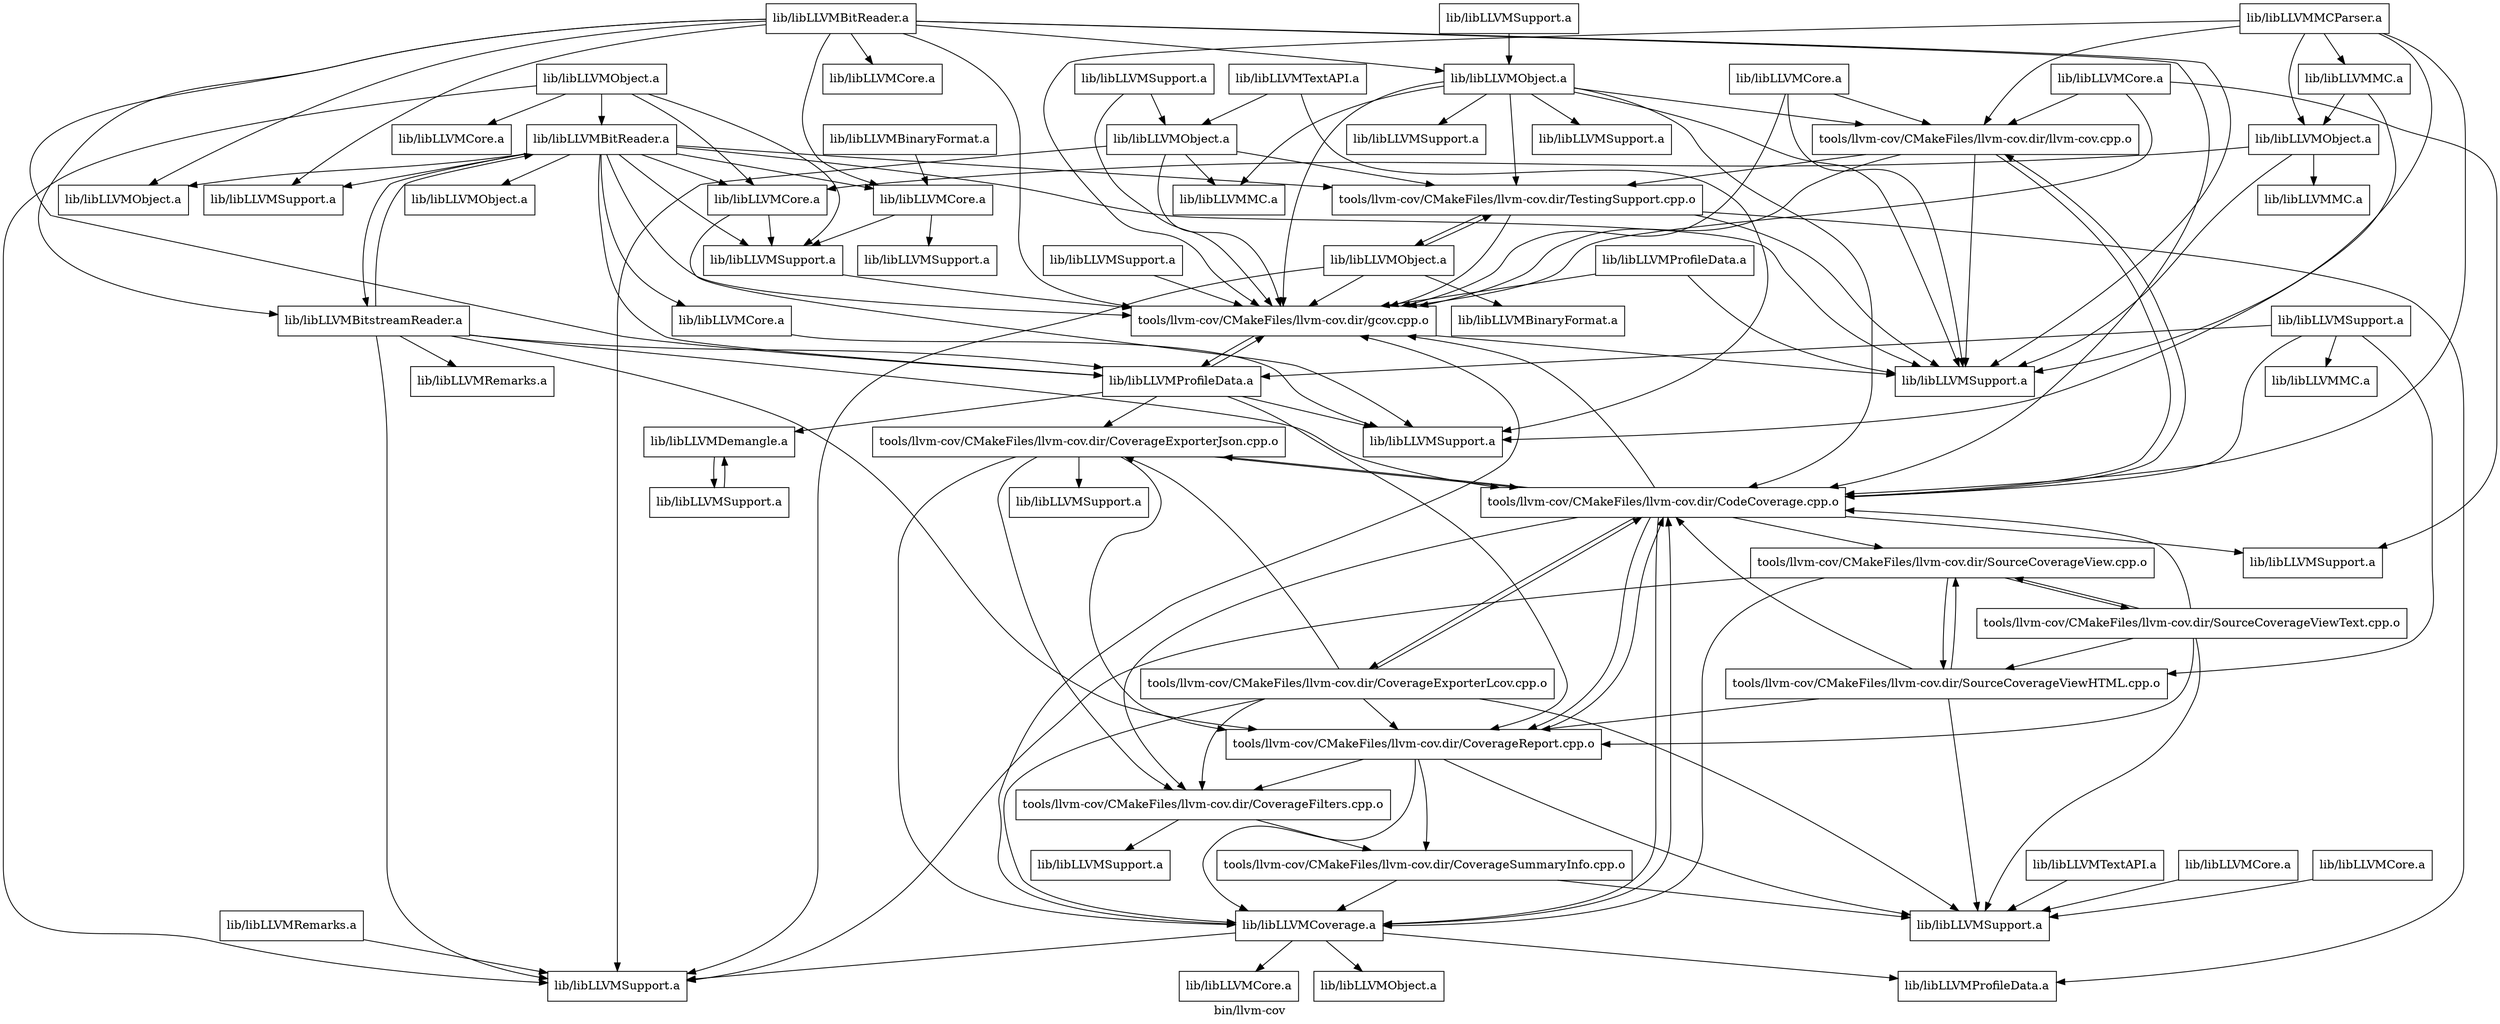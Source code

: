 digraph "bin/llvm-cov" {
	label="bin/llvm-cov";

	Node0x55abf289a3e8 [shape=record,shape=record,label="{tools/llvm-cov/CMakeFiles/llvm-cov.dir/llvm-cov.cpp.o}"];
	Node0x55abf289a3e8 -> Node0x55abf289aba0;
	Node0x55abf289a3e8 -> Node0x55abf2899b60;
	Node0x55abf289a3e8 -> Node0x55abf28a3690;
	Node0x55abf289a3e8 -> Node0x55abf289fad8;
	Node0x55abf289aba0 [shape=record,shape=record,label="{tools/llvm-cov/CMakeFiles/llvm-cov.dir/gcov.cpp.o}"];
	Node0x55abf289aba0 -> Node0x55abf289fad8;
	Node0x55abf289aba0 -> Node0x55abf289ba40;
	Node0x55abf2899b60 [shape=record,shape=record,label="{tools/llvm-cov/CMakeFiles/llvm-cov.dir/CodeCoverage.cpp.o}"];
	Node0x55abf2899b60 -> Node0x55abf289a3e8;
	Node0x55abf2899b60 -> Node0x55abf289aba0;
	Node0x55abf2899b60 -> Node0x55abf289f180;
	Node0x55abf2899b60 -> Node0x55abf289e140;
	Node0x55abf2899b60 -> Node0x55abf289ed08;
	Node0x55abf2899b60 -> Node0x55abf289dbf8;
	Node0x55abf2899b60 -> Node0x55abf289b428;
	Node0x55abf2899b60 -> Node0x55abf28a1268;
	Node0x55abf2899b60 -> Node0x55abf28a2720;
	Node0x55abf28a3690 [shape=record,shape=record,label="{tools/llvm-cov/CMakeFiles/llvm-cov.dir/TestingSupport.cpp.o}"];
	Node0x55abf28a3690 -> Node0x55abf289aba0;
	Node0x55abf28a3690 -> Node0x55abf289fad8;
	Node0x55abf28a3690 -> Node0x55abf28a5b20;
	Node0x55abf28a3690 -> Node0x55abf289b080;
	Node0x55abf289fad8 [shape=record,shape=record,label="{lib/libLLVMSupport.a}"];
	Node0x55abf289ba40 [shape=record,shape=record,label="{lib/libLLVMProfileData.a}"];
	Node0x55abf289ba40 -> Node0x55abf289aba0;
	Node0x55abf289ba40 -> Node0x55abf289f180;
	Node0x55abf289ba40 -> Node0x55abf289dbf8;
	Node0x55abf289ba40 -> Node0x55abf289e480;
	Node0x55abf289ba40 -> Node0x55abf28a5298;
	Node0x55abf289f180 [shape=record,shape=record,label="{tools/llvm-cov/CMakeFiles/llvm-cov.dir/CoverageExporterJson.cpp.o}"];
	Node0x55abf289f180 -> Node0x55abf2899b60;
	Node0x55abf289f180 -> Node0x55abf289ed08;
	Node0x55abf289f180 -> Node0x55abf289dbf8;
	Node0x55abf289f180 -> Node0x55abf28a21d8;
	Node0x55abf289f180 -> Node0x55abf28a2720;
	Node0x55abf289e140 [shape=record,shape=record,label="{tools/llvm-cov/CMakeFiles/llvm-cov.dir/CoverageExporterLcov.cpp.o}"];
	Node0x55abf289e140 -> Node0x55abf2899b60;
	Node0x55abf289e140 -> Node0x55abf289f180;
	Node0x55abf289e140 -> Node0x55abf289ed08;
	Node0x55abf289e140 -> Node0x55abf289dbf8;
	Node0x55abf289e140 -> Node0x55abf28a3f18;
	Node0x55abf289e140 -> Node0x55abf28a2720;
	Node0x55abf289ed08 [shape=record,shape=record,label="{tools/llvm-cov/CMakeFiles/llvm-cov.dir/CoverageFilters.cpp.o}"];
	Node0x55abf289ed08 -> Node0x55abf289cc88;
	Node0x55abf289ed08 -> Node0x55abf28a20a0;
	Node0x55abf289dbf8 [shape=record,shape=record,label="{tools/llvm-cov/CMakeFiles/llvm-cov.dir/CoverageReport.cpp.o}"];
	Node0x55abf289dbf8 -> Node0x55abf2899b60;
	Node0x55abf289dbf8 -> Node0x55abf289ed08;
	Node0x55abf289dbf8 -> Node0x55abf289cc88;
	Node0x55abf289dbf8 -> Node0x55abf28a3f18;
	Node0x55abf289dbf8 -> Node0x55abf28a2720;
	Node0x55abf289b428 [shape=record,shape=record,label="{tools/llvm-cov/CMakeFiles/llvm-cov.dir/SourceCoverageView.cpp.o}"];
	Node0x55abf289b428 -> Node0x55abf28a3d78;
	Node0x55abf289b428 -> Node0x55abf28a32e8;
	Node0x55abf289b428 -> Node0x55abf28a00f0;
	Node0x55abf289b428 -> Node0x55abf28a2720;
	Node0x55abf28a1268 [shape=record,shape=record,label="{lib/libLLVMSupport.a}"];
	Node0x55abf28a2720 [shape=record,shape=record,label="{lib/libLLVMCoverage.a}"];
	Node0x55abf28a2720 -> Node0x55abf289aba0;
	Node0x55abf28a2720 -> Node0x55abf2899b60;
	Node0x55abf28a2720 -> Node0x55abf28a00f0;
	Node0x55abf28a2720 -> Node0x55abf289b700;
	Node0x55abf28a2720 -> Node0x55abf289bff0;
	Node0x55abf28a2720 -> Node0x55abf289b080;
	Node0x55abf28a21d8 [shape=record,shape=record,label="{lib/libLLVMSupport.a}"];
	Node0x55abf28a3f18 [shape=record,shape=record,label="{lib/libLLVMSupport.a}"];
	Node0x55abf289cc88 [shape=record,shape=record,label="{tools/llvm-cov/CMakeFiles/llvm-cov.dir/CoverageSummaryInfo.cpp.o}"];
	Node0x55abf289cc88 -> Node0x55abf28a3f18;
	Node0x55abf289cc88 -> Node0x55abf28a2720;
	Node0x55abf28a20a0 [shape=record,shape=record,label="{lib/libLLVMSupport.a}"];
	Node0x55abf28a3d78 [shape=record,shape=record,label="{tools/llvm-cov/CMakeFiles/llvm-cov.dir/SourceCoverageViewHTML.cpp.o}"];
	Node0x55abf28a3d78 -> Node0x55abf2899b60;
	Node0x55abf28a3d78 -> Node0x55abf289dbf8;
	Node0x55abf28a3d78 -> Node0x55abf289b428;
	Node0x55abf28a3d78 -> Node0x55abf28a3f18;
	Node0x55abf28a32e8 [shape=record,shape=record,label="{tools/llvm-cov/CMakeFiles/llvm-cov.dir/SourceCoverageViewText.cpp.o}"];
	Node0x55abf28a32e8 -> Node0x55abf2899b60;
	Node0x55abf28a32e8 -> Node0x55abf289dbf8;
	Node0x55abf28a32e8 -> Node0x55abf289b428;
	Node0x55abf28a32e8 -> Node0x55abf28a3d78;
	Node0x55abf28a32e8 -> Node0x55abf28a3f18;
	Node0x55abf28a00f0 [shape=record,shape=record,label="{lib/libLLVMSupport.a}"];
	Node0x55abf28a5b20 [shape=record,shape=record,label="{lib/libLLVMObject.a}"];
	Node0x55abf28a5b20 -> Node0x55abf289aba0;
	Node0x55abf28a5b20 -> Node0x55abf28a3690;
	Node0x55abf28a5b20 -> Node0x55abf28a00f0;
	Node0x55abf28a5b20 -> Node0x55abf28a0e58;
	Node0x55abf289b080 [shape=record,shape=record,label="{lib/libLLVMProfileData.a}"];
	Node0x55abf28a0e58 [shape=record,shape=record,label="{lib/libLLVMBinaryFormat.a}"];
	Node0x55abf289ac70 [shape=record,shape=record,label="{lib/libLLVMCore.a}"];
	Node0x55abf289ac70 -> Node0x55abf289e480;
	Node0x55abf289ac70 -> Node0x55abf289f3f0;
	Node0x55abf289e480 [shape=record,shape=record,label="{lib/libLLVMSupport.a}"];
	Node0x55abf289f3f0 [shape=record,shape=record,label="{lib/libLLVMSupport.a}"];
	Node0x55abf289f3f0 -> Node0x55abf289aba0;
	Node0x55abf289f5f8 [shape=record,shape=record,label="{lib/libLLVMCore.a}"];
	Node0x55abf289f5f8 -> Node0x55abf289e480;
	Node0x55abf289fce0 [shape=record,shape=record,label="{lib/libLLVMCore.a}"];
	Node0x55abf289fce0 -> Node0x55abf289a3e8;
	Node0x55abf289fce0 -> Node0x55abf289aba0;
	Node0x55abf289fce0 -> Node0x55abf289fad8;
	Node0x55abf28a0638 [shape=record,shape=record,label="{lib/libLLVMSupport.a}"];
	Node0x55abf28a0638 -> Node0x55abf289aba0;
	Node0x55abf289ea30 [shape=record,shape=record,label="{lib/libLLVMCore.a}"];
	Node0x55abf289ea30 -> Node0x55abf28a3f18;
	Node0x55abf28a2650 [shape=record,shape=record,label="{lib/libLLVMCore.a}"];
	Node0x55abf28a2650 -> Node0x55abf28a3f18;
	Node0x55abf28a0f28 [shape=record,shape=record,label="{lib/libLLVMObject.a}"];
	Node0x55abf28a0f28 -> Node0x55abf28a00f0;
	Node0x55abf28a0f28 -> Node0x55abf289ac70;
	Node0x55abf28a0f28 -> Node0x55abf289f3f0;
	Node0x55abf28a0f28 -> Node0x55abf2899c98;
	Node0x55abf28a0f28 -> Node0x55abf289b630;
	Node0x55abf2899c98 [shape=record,shape=record,label="{lib/libLLVMCore.a}"];
	Node0x55abf289b630 [shape=record,shape=record,label="{lib/libLLVMBitReader.a}"];
	Node0x55abf289b630 -> Node0x55abf289aba0;
	Node0x55abf289b630 -> Node0x55abf28a3690;
	Node0x55abf289b630 -> Node0x55abf289fad8;
	Node0x55abf289b630 -> Node0x55abf289b358;
	Node0x55abf289b630 -> Node0x55abf289ac70;
	Node0x55abf289b630 -> Node0x55abf289f3f0;
	Node0x55abf289b630 -> Node0x55abf289f5f8;
	Node0x55abf289b630 -> Node0x55abf289acd8;
	Node0x55abf289b630 -> Node0x55abf28a0b18;
	Node0x55abf289b630 -> Node0x55abf289ba40;
	Node0x55abf289b630 -> Node0x55abf28a06a0;
	Node0x55abf289b630 -> Node0x55abf28a4940;
	Node0x55abf289b698 [shape=record,shape=record,label="{lib/libLLVMObject.a}"];
	Node0x55abf289b698 -> Node0x55abf289a3e8;
	Node0x55abf289b698 -> Node0x55abf289aba0;
	Node0x55abf289b698 -> Node0x55abf2899b60;
	Node0x55abf289b698 -> Node0x55abf28a3690;
	Node0x55abf289b698 -> Node0x55abf289fad8;
	Node0x55abf289b698 -> Node0x55abf28a1e98;
	Node0x55abf289b698 -> Node0x55abf28995b0;
	Node0x55abf289b698 -> Node0x55abf289f9a0;
	Node0x55abf28a1e98 [shape=record,shape=record,label="{lib/libLLVMSupport.a}"];
	Node0x55abf28995b0 [shape=record,shape=record,label="{lib/libLLVMSupport.a}"];
	Node0x55abf289f9a0 [shape=record,shape=record,label="{lib/libLLVMMC.a}"];
	Node0x55abf2899f08 [shape=record,shape=record,label="{lib/libLLVMSupport.a}"];
	Node0x55abf2899f08 -> Node0x55abf289b698;
	Node0x55abf289d440 [shape=record,shape=record,label="{lib/libLLVMObject.a}"];
	Node0x55abf289d440 -> Node0x55abf289aba0;
	Node0x55abf289d440 -> Node0x55abf28a3690;
	Node0x55abf289d440 -> Node0x55abf28a00f0;
	Node0x55abf289d440 -> Node0x55abf289f9a0;
	Node0x55abf289cef8 [shape=record,shape=record,label="{lib/libLLVMSupport.a}"];
	Node0x55abf289cef8 -> Node0x55abf289aba0;
	Node0x55abf289cef8 -> Node0x55abf289d440;
	Node0x55abf289e890 [shape=record,shape=record,label="{lib/libLLVMObject.a}"];
	Node0x55abf289e890 -> Node0x55abf289fad8;
	Node0x55abf289e890 -> Node0x55abf289ac70;
	Node0x55abf289e890 -> Node0x55abf289c058;
	Node0x55abf289c058 [shape=record,shape=record,label="{lib/libLLVMMC.a}"];
	Node0x55abf289b700 [shape=record,shape=record,label="{lib/libLLVMCore.a}"];
	Node0x55abf289bff0 [shape=record,shape=record,label="{lib/libLLVMObject.a}"];
	Node0x55abf28a5298 [shape=record,shape=record,label="{lib/libLLVMDemangle.a}"];
	Node0x55abf28a5298 -> Node0x55abf2899ea0;
	Node0x55abf2899ea0 [shape=record,shape=record,label="{lib/libLLVMSupport.a}"];
	Node0x55abf2899ea0 -> Node0x55abf28a5298;
	Node0x55abf2899958 [shape=record,shape=record,label="{lib/libLLVMProfileData.a}"];
	Node0x55abf2899958 -> Node0x55abf289aba0;
	Node0x55abf2899958 -> Node0x55abf289fad8;
	Node0x55abf289b358 [shape=record,shape=record,label="{lib/libLLVMObject.a}"];
	Node0x55abf289acd8 [shape=record,shape=record,label="{lib/libLLVMSupport.a}"];
	Node0x55abf28a0b18 [shape=record,shape=record,label="{lib/libLLVMObject.a}"];
	Node0x55abf28a06a0 [shape=record,shape=record,label="{lib/libLLVMCore.a}"];
	Node0x55abf28a06a0 -> Node0x55abf28a0ab0;
	Node0x55abf28a06a0 -> Node0x55abf289f3f0;
	Node0x55abf28a4940 [shape=record,shape=record,label="{lib/libLLVMBitstreamReader.a}"];
	Node0x55abf28a4940 -> Node0x55abf2899b60;
	Node0x55abf28a4940 -> Node0x55abf289dbf8;
	Node0x55abf28a4940 -> Node0x55abf28a00f0;
	Node0x55abf28a4940 -> Node0x55abf289ba40;
	Node0x55abf28a4940 -> Node0x55abf289b630;
	Node0x55abf28a4940 -> Node0x55abf289e070;
	Node0x55abf28a0ab0 [shape=record,shape=record,label="{lib/libLLVMSupport.a}"];
	Node0x55abf289d8b8 [shape=record,shape=record,label="{lib/libLLVMCore.a}"];
	Node0x55abf289d8b8 -> Node0x55abf289a3e8;
	Node0x55abf289d8b8 -> Node0x55abf289aba0;
	Node0x55abf289d8b8 -> Node0x55abf28a1268;
	Node0x55abf289fc10 [shape=record,shape=record,label="{lib/libLLVMBitReader.a}"];
	Node0x55abf289fc10 -> Node0x55abf289aba0;
	Node0x55abf289fc10 -> Node0x55abf2899b60;
	Node0x55abf289fc10 -> Node0x55abf289fad8;
	Node0x55abf289fc10 -> Node0x55abf289b358;
	Node0x55abf289fc10 -> Node0x55abf289c128;
	Node0x55abf289fc10 -> Node0x55abf289acd8;
	Node0x55abf289fc10 -> Node0x55abf289b698;
	Node0x55abf289fc10 -> Node0x55abf289ba40;
	Node0x55abf289fc10 -> Node0x55abf28a06a0;
	Node0x55abf289fc10 -> Node0x55abf28a4940;
	Node0x55abf289c128 [shape=record,shape=record,label="{lib/libLLVMCore.a}"];
	Node0x55abf289f250 [shape=record,shape=record,label="{lib/libLLVMMCParser.a}"];
	Node0x55abf289f250 -> Node0x55abf289a3e8;
	Node0x55abf289f250 -> Node0x55abf289aba0;
	Node0x55abf289f250 -> Node0x55abf2899b60;
	Node0x55abf289f250 -> Node0x55abf289fad8;
	Node0x55abf289f250 -> Node0x55abf289e890;
	Node0x55abf289f250 -> Node0x55abf289b768;
	Node0x55abf289b768 [shape=record,shape=record,label="{lib/libLLVMMC.a}"];
	Node0x55abf289b768 -> Node0x55abf289e480;
	Node0x55abf289b768 -> Node0x55abf289e890;
	Node0x55abf289eea8 [shape=record,shape=record,label="{lib/libLLVMTextAPI.a}"];
	Node0x55abf289eea8 -> Node0x55abf28a3f18;
	Node0x55abf28a36f8 [shape=record,shape=record,label="{lib/libLLVMSupport.a}"];
	Node0x55abf28a36f8 -> Node0x55abf2899b60;
	Node0x55abf28a36f8 -> Node0x55abf28a3d78;
	Node0x55abf28a36f8 -> Node0x55abf289ba40;
	Node0x55abf28a36f8 -> Node0x55abf28996e8;
	Node0x55abf28996e8 [shape=record,shape=record,label="{lib/libLLVMMC.a}"];
	Node0x55abf28a14d8 [shape=record,shape=record,label="{lib/libLLVMTextAPI.a}"];
	Node0x55abf28a14d8 -> Node0x55abf289e480;
	Node0x55abf28a14d8 -> Node0x55abf289d440;
	Node0x55abf28a0be8 [shape=record,shape=record,label="{lib/libLLVMBinaryFormat.a}"];
	Node0x55abf28a0be8 -> Node0x55abf28a06a0;
	Node0x55abf289c260 [shape=record,shape=record,label="{lib/libLLVMRemarks.a}"];
	Node0x55abf289c260 -> Node0x55abf28a00f0;
	Node0x55abf289e070 [shape=record,shape=record,label="{lib/libLLVMRemarks.a}"];
}
